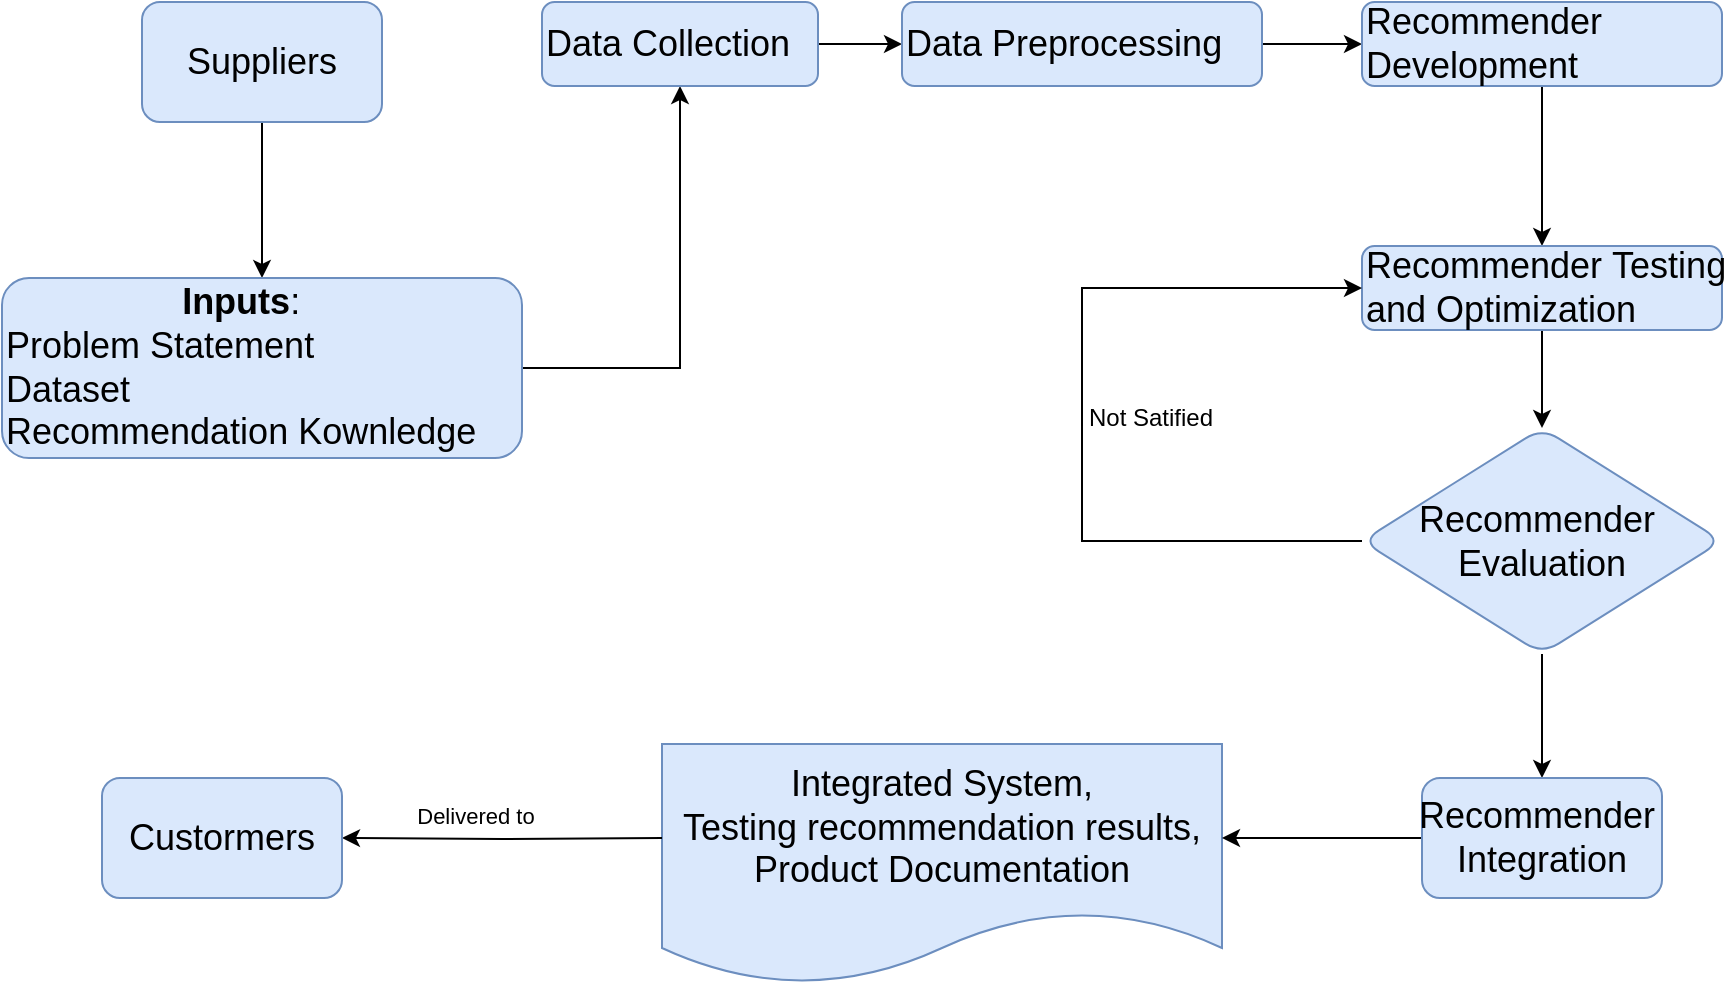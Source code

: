 <mxfile version="20.4.0" type="google"><diagram id="WwzhWbDD5HMHUQxHnKMT" name="Page-1"><mxGraphModel grid="1" page="1" gridSize="10" guides="1" tooltips="1" connect="1" arrows="1" fold="1" pageScale="1" pageWidth="850" pageHeight="1100" math="0" shadow="0"><root><mxCell id="0"/><mxCell id="1" parent="0"/><mxCell id="i7rk0hOIL8Q6xa-fc9ov-2" value="&lt;span style=&quot;color: rgb(0, 0, 0); font-family: Helvetica; font-size: 18px; font-style: normal; font-variant-ligatures: normal; font-variant-caps: normal; font-weight: 400; letter-spacing: normal; orphans: 2; text-align: center; text-indent: 0px; text-transform: none; widows: 2; word-spacing: 0px; -webkit-text-stroke-width: 0px; text-decoration-thickness: initial; text-decoration-style: initial; text-decoration-color: initial; float: none; display: inline !important;&quot;&gt;Integrated System,&lt;/span&gt;&lt;br style=&quot;color: rgb(0, 0, 0); font-family: Helvetica; font-size: 18px; font-style: normal; font-variant-ligatures: normal; font-variant-caps: normal; font-weight: 400; letter-spacing: normal; orphans: 2; text-align: center; text-indent: 0px; text-transform: none; widows: 2; word-spacing: 0px; -webkit-text-stroke-width: 0px; text-decoration-thickness: initial; text-decoration-style: initial; text-decoration-color: initial;&quot;&gt;&lt;span style=&quot;color: rgb(0, 0, 0); font-family: Helvetica; font-size: 18px; font-style: normal; font-variant-ligatures: normal; font-variant-caps: normal; font-weight: 400; letter-spacing: normal; orphans: 2; text-align: center; text-indent: 0px; text-transform: none; widows: 2; word-spacing: 0px; -webkit-text-stroke-width: 0px; text-decoration-thickness: initial; text-decoration-style: initial; text-decoration-color: initial; float: none; display: inline !important;&quot;&gt;Testing recommendation results,&lt;/span&gt;&lt;br style=&quot;color: rgb(0, 0, 0); font-family: Helvetica; font-size: 18px; font-style: normal; font-variant-ligatures: normal; font-variant-caps: normal; font-weight: 400; letter-spacing: normal; orphans: 2; text-align: center; text-indent: 0px; text-transform: none; widows: 2; word-spacing: 0px; -webkit-text-stroke-width: 0px; text-decoration-thickness: initial; text-decoration-style: initial; text-decoration-color: initial;&quot;&gt;&lt;span style=&quot;color: rgb(0, 0, 0); font-family: Helvetica; font-size: 18px; font-style: normal; font-variant-ligatures: normal; font-variant-caps: normal; font-weight: 400; letter-spacing: normal; orphans: 2; text-align: center; text-indent: 0px; text-transform: none; widows: 2; word-spacing: 0px; -webkit-text-stroke-width: 0px; text-decoration-thickness: initial; text-decoration-style: initial; text-decoration-color: initial; float: none; display: inline !important;&quot;&gt;Product Documentation&lt;/span&gt;" style="shape=document;whiteSpace=wrap;html=1;boundedLbl=1;fillColor=#dae8fc;strokeColor=#6c8ebf;" vertex="1" parent="1"><mxGeometry x="400" y="563" width="280" height="120" as="geometry"/></mxCell><mxCell id="U_ZcZ2B8Zaq0IXmRSdVc-2" style="edgeStyle=orthogonalEdgeStyle;rounded=0;orthogonalLoop=1;jettySize=auto;html=1;fontSize=18;entryX=0.5;entryY=0;entryDx=0;entryDy=0;shadow=0;" edge="1" parent="1" source="U_ZcZ2B8Zaq0IXmRSdVc-1" target="U_ZcZ2B8Zaq0IXmRSdVc-3"><mxGeometry relative="1" as="geometry"><mxPoint x="200" y="370" as="targetPoint"/></mxGeometry></mxCell><mxCell id="U_ZcZ2B8Zaq0IXmRSdVc-1" value="&lt;font style=&quot;font-size: 18px&quot;&gt;Suppliers&lt;/font&gt;" style="rounded=1;whiteSpace=wrap;html=1;shadow=0;fillColor=#dae8fc;strokeColor=#6c8ebf;" vertex="1" parent="1"><mxGeometry x="140" y="192" width="120" height="60" as="geometry"/></mxCell><mxCell id="dq5eYYZba5SrT2BzHqNv-2" value="" style="edgeStyle=orthogonalEdgeStyle;rounded=0;orthogonalLoop=1;jettySize=auto;html=1;shadow=0;" edge="1" parent="1" source="U_ZcZ2B8Zaq0IXmRSdVc-3" target="dq5eYYZba5SrT2BzHqNv-1"><mxGeometry relative="1" as="geometry"/></mxCell><mxCell id="U_ZcZ2B8Zaq0IXmRSdVc-3" value="&lt;div style=&quot;text-align: center;&quot;&gt;&lt;span style=&quot;background-color: initial;&quot;&gt;&lt;b&gt;Inputs&lt;/b&gt;:&lt;/span&gt;&lt;/div&gt;Problem Statement&lt;br&gt;Dataset&lt;br&gt;Recommendation Kownledge" style="rounded=1;whiteSpace=wrap;html=1;fontSize=18;align=left;shadow=0;fillColor=#dae8fc;strokeColor=#6c8ebf;" vertex="1" parent="1"><mxGeometry x="70" y="330" width="260" height="90" as="geometry"/></mxCell><mxCell id="dq5eYYZba5SrT2BzHqNv-4" value="" style="edgeStyle=orthogonalEdgeStyle;rounded=0;orthogonalLoop=1;jettySize=auto;html=1;shadow=0;" edge="1" parent="1" source="dq5eYYZba5SrT2BzHqNv-1" target="dq5eYYZba5SrT2BzHqNv-3"><mxGeometry relative="1" as="geometry"/></mxCell><mxCell id="dq5eYYZba5SrT2BzHqNv-1" value="Data Collection&lt;div style=&quot;text-align: center;&quot;&gt;&lt;/div&gt;" style="rounded=1;whiteSpace=wrap;html=1;fontSize=18;align=left;shadow=0;fillColor=#dae8fc;strokeColor=#6c8ebf;" vertex="1" parent="1"><mxGeometry x="340" y="192" width="138" height="42" as="geometry"/></mxCell><mxCell id="dq5eYYZba5SrT2BzHqNv-6" value="" style="edgeStyle=orthogonalEdgeStyle;rounded=0;orthogonalLoop=1;jettySize=auto;html=1;shadow=0;" edge="1" parent="1" source="dq5eYYZba5SrT2BzHqNv-3" target="dq5eYYZba5SrT2BzHqNv-5"><mxGeometry relative="1" as="geometry"/></mxCell><mxCell id="dq5eYYZba5SrT2BzHqNv-3" value="Data Preprocessing&lt;div style=&quot;text-align: center;&quot;&gt;&lt;/div&gt;" style="rounded=1;whiteSpace=wrap;html=1;fontSize=18;align=left;shadow=0;fillColor=#dae8fc;strokeColor=#6c8ebf;" vertex="1" parent="1"><mxGeometry x="520" y="192" width="180" height="42" as="geometry"/></mxCell><mxCell id="dq5eYYZba5SrT2BzHqNv-8" value="" style="edgeStyle=orthogonalEdgeStyle;rounded=0;orthogonalLoop=1;jettySize=auto;html=1;shadow=0;" edge="1" parent="1" source="dq5eYYZba5SrT2BzHqNv-5" target="dq5eYYZba5SrT2BzHqNv-7"><mxGeometry relative="1" as="geometry"/></mxCell><mxCell id="dq5eYYZba5SrT2BzHqNv-5" value="Recommender&amp;nbsp; Development&lt;div style=&quot;text-align: center;&quot;&gt;&lt;/div&gt;" style="rounded=1;whiteSpace=wrap;html=1;fontSize=18;align=left;shadow=0;fillColor=#dae8fc;strokeColor=#6c8ebf;" vertex="1" parent="1"><mxGeometry x="750" y="192" width="180" height="42" as="geometry"/></mxCell><mxCell id="dq5eYYZba5SrT2BzHqNv-10" value="" style="edgeStyle=orthogonalEdgeStyle;rounded=0;orthogonalLoop=1;jettySize=auto;html=1;shadow=0;" edge="1" parent="1" source="dq5eYYZba5SrT2BzHqNv-7" target="dq5eYYZba5SrT2BzHqNv-9"><mxGeometry relative="1" as="geometry"/></mxCell><mxCell id="dq5eYYZba5SrT2BzHqNv-7" value="Recommender&amp;nbsp;Testing and Optimization&lt;div style=&quot;text-align: center;&quot;&gt;&lt;/div&gt;" style="rounded=1;whiteSpace=wrap;html=1;fontSize=18;align=left;shadow=0;fillColor=#dae8fc;strokeColor=#6c8ebf;" vertex="1" parent="1"><mxGeometry x="750" y="314" width="180" height="42" as="geometry"/></mxCell><mxCell id="dq5eYYZba5SrT2BzHqNv-11" style="edgeStyle=orthogonalEdgeStyle;rounded=0;orthogonalLoop=1;jettySize=auto;html=1;exitX=0;exitY=0.5;exitDx=0;exitDy=0;entryX=0;entryY=0.5;entryDx=0;entryDy=0;shadow=0;" edge="1" parent="1" source="dq5eYYZba5SrT2BzHqNv-9" target="dq5eYYZba5SrT2BzHqNv-7"><mxGeometry relative="1" as="geometry"><Array as="points"><mxPoint x="610" y="462"/><mxPoint x="610" y="335"/></Array></mxGeometry></mxCell><mxCell id="dq5eYYZba5SrT2BzHqNv-15" value="" style="edgeStyle=orthogonalEdgeStyle;rounded=0;orthogonalLoop=1;jettySize=auto;html=1;shadow=0;" edge="1" parent="1" source="dq5eYYZba5SrT2BzHqNv-9" target="dq5eYYZba5SrT2BzHqNv-14"><mxGeometry relative="1" as="geometry"/></mxCell><mxCell id="dq5eYYZba5SrT2BzHqNv-9" value="&lt;span style=&quot;text-align: left;&quot;&gt;Recommender&lt;/span&gt;&amp;nbsp;&lt;br&gt;Evaluation" style="rhombus;whiteSpace=wrap;html=1;fontSize=18;align=center;rounded=1;shadow=0;fillColor=#dae8fc;strokeColor=#6c8ebf;" vertex="1" parent="1"><mxGeometry x="750" y="405" width="180" height="113" as="geometry"/></mxCell><mxCell id="dq5eYYZba5SrT2BzHqNv-12" value="Not Satified" style="text;html=1;align=center;verticalAlign=middle;resizable=0;points=[];autosize=1;strokeColor=none;fillColor=none;shadow=0;" vertex="1" parent="1"><mxGeometry x="599" y="385" width="90" height="30" as="geometry"/></mxCell><mxCell id="dq5eYYZba5SrT2BzHqNv-17" value="" style="edgeStyle=orthogonalEdgeStyle;rounded=0;orthogonalLoop=1;jettySize=auto;html=1;shadow=0;" edge="1" parent="1" source="dq5eYYZba5SrT2BzHqNv-14"><mxGeometry relative="1" as="geometry"><mxPoint x="680" y="610" as="targetPoint"/></mxGeometry></mxCell><mxCell id="dq5eYYZba5SrT2BzHqNv-14" value="&lt;span style=&quot;text-align: left;&quot;&gt;Recommender&amp;nbsp;&lt;br&gt;&lt;/span&gt;Integration" style="whiteSpace=wrap;html=1;fontSize=18;rounded=1;shadow=0;fillColor=#dae8fc;strokeColor=#6c8ebf;" vertex="1" parent="1"><mxGeometry x="780" y="580" width="120" height="60" as="geometry"/></mxCell><mxCell id="dq5eYYZba5SrT2BzHqNv-19" value="" style="edgeStyle=orthogonalEdgeStyle;rounded=0;orthogonalLoop=1;jettySize=auto;html=1;shadow=0;" edge="1" parent="1" target="dq5eYYZba5SrT2BzHqNv-18"><mxGeometry relative="1" as="geometry"><mxPoint x="400" y="610" as="sourcePoint"/></mxGeometry></mxCell><mxCell id="dq5eYYZba5SrT2BzHqNv-20" value="Delivered to&amp;nbsp;" style="edgeLabel;html=1;align=center;verticalAlign=middle;resizable=0;points=[];shadow=0;" vertex="1" connectable="0" parent="dq5eYYZba5SrT2BzHqNv-19"><mxGeometry x="0.152" y="-4" relative="1" as="geometry"><mxPoint y="-7" as="offset"/></mxGeometry></mxCell><mxCell id="dq5eYYZba5SrT2BzHqNv-18" value="Custormers" style="whiteSpace=wrap;html=1;fontSize=18;rounded=1;shadow=0;fillColor=#dae8fc;strokeColor=#6c8ebf;" vertex="1" parent="1"><mxGeometry x="120" y="580" width="120" height="60" as="geometry"/></mxCell></root></mxGraphModel></diagram></mxfile>